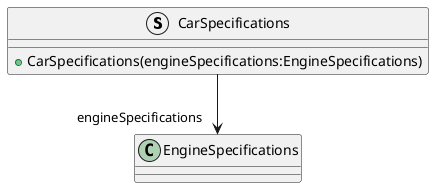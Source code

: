 @startuml
struct CarSpecifications {
    + CarSpecifications(engineSpecifications:EngineSpecifications)
}
CarSpecifications --> "engineSpecifications" EngineSpecifications
@enduml

